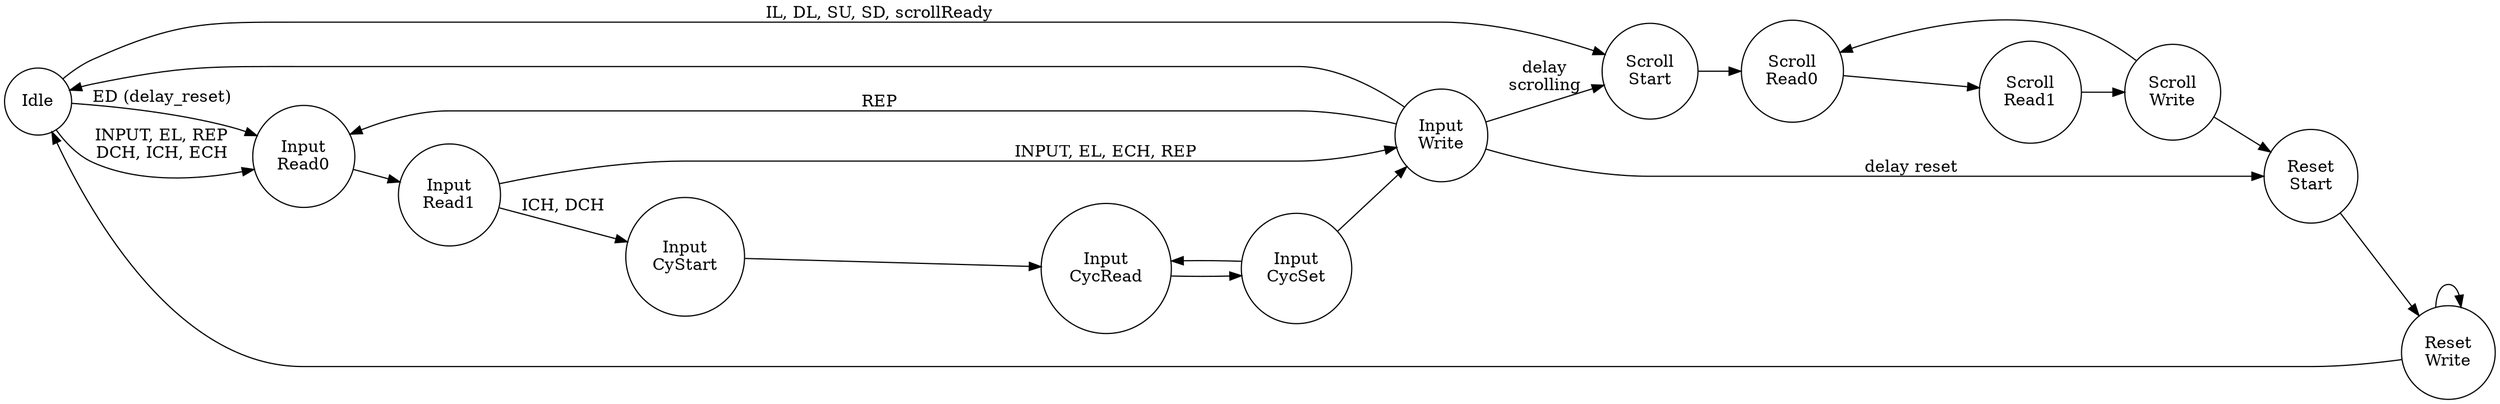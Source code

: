 digraph EDIT {   
	node[shape=circle];  
	rankdir=LR;

	Idle;

//	subgraph cluster_1
//{
//	color=blue;
 //      label="Line Edit";  

		Input_Read0[label="Input\nRead0"];
		Input_Read1[label="Input\nRead1"];
		Input_CycStart[label="Input\nCyStart"];
		Input_CycRead[label="Input\nCycRead"];
		Input_CycSet[label="Input\nCycSet"];
		Input_Write[label="Input\nWrite"];
//}

//subgraph cluster_2
//{
 //      label="Scrolling";  
//	color=blue;

		Scroll_Start[label="Scroll\nStart"];
		Scroll_Read0[label="Scroll\nRead0"];
		Scroll_Read1[label="Scroll\nRead1"];
		Scroll_Write[label="Scroll\nWrite"];
//}

//subgraph cluster_3
//{
//	color=blue;
//	label="Clear Line"

		Reset_Start[label="Reset\nStart"];
		Reset_Write[label="Reset\nWrite"];
//}

	Idle->Input_Read0[label="INPUT, EL, REP\nDCH, ICH, ECH"];
	Idle->Scroll_Start[label="IL, DL, SU, SD, scrollReady"];
	Idle->Input_Read0[label="ED (delay_reset)"];

	Input_Read0->Input_Read1;
	Input_Read1->Input_Write[label="INPUT, EL, ECH, REP"];
	Input_Read1->Input_CycStart[label="ICH, DCH"];
	Input_CycStart->Input_CycRead->Input_CycSet->Input_CycRead;
	Input_CycSet->Input_Write;

	Input_Write->Idle;
	Input_Write->Input_Read0[label="REP"];
	Input_Write->Scroll_Start[label="delay\nscrolling"];
	Input_Write->Reset_Start[label="delay reset"];

	Scroll_Start->Scroll_Read0;
	Scroll_Read0->Scroll_Read1;
	Scroll_Read1->Scroll_Write;
	Scroll_Write->Scroll_Read0;
	Scroll_Write->Reset_Start;

	Reset_Start->Reset_Write;
	Reset_Write->Reset_Write;
	Reset_Write->Idle;
}
